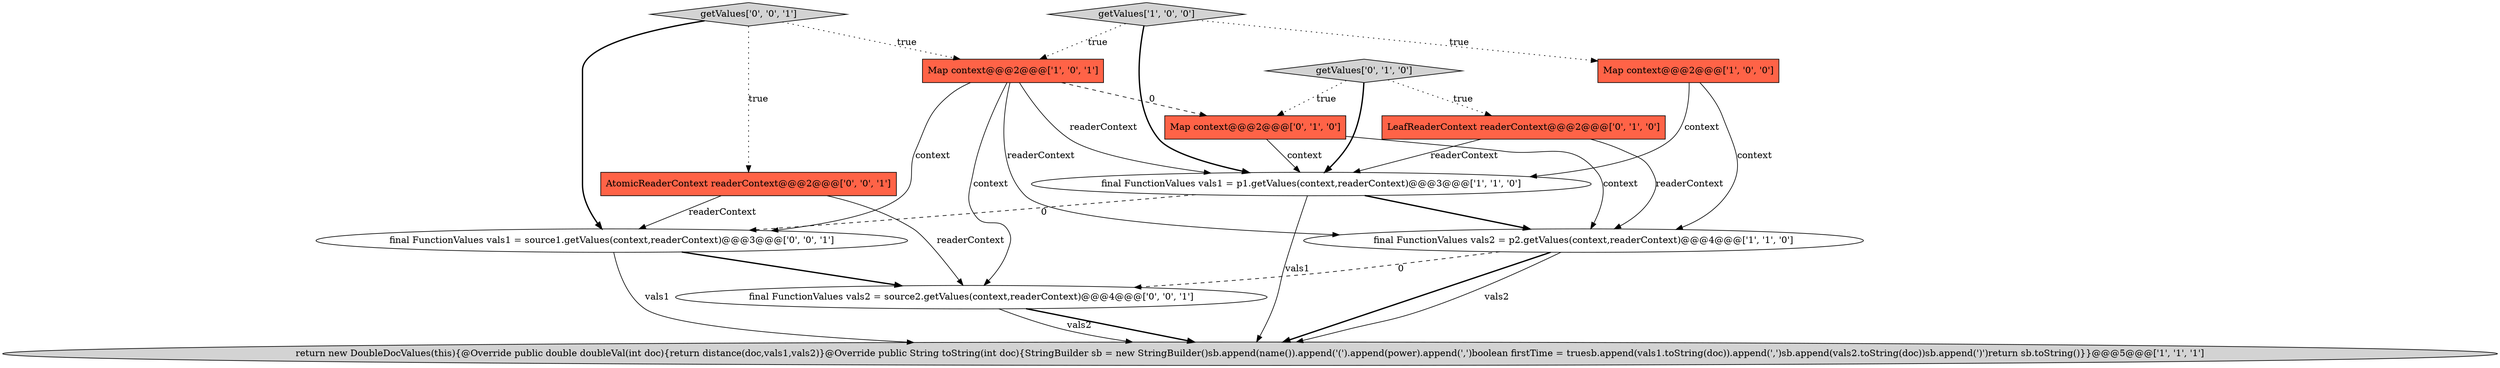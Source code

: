 digraph {
3 [style = filled, label = "Map context@@@2@@@['1', '0', '0']", fillcolor = tomato, shape = box image = "AAA0AAABBB1BBB"];
11 [style = filled, label = "final FunctionValues vals2 = source2.getValues(context,readerContext)@@@4@@@['0', '0', '1']", fillcolor = white, shape = ellipse image = "AAA0AAABBB3BBB"];
4 [style = filled, label = "Map context@@@2@@@['1', '0', '1']", fillcolor = tomato, shape = box image = "AAA0AAABBB1BBB"];
12 [style = filled, label = "getValues['0', '0', '1']", fillcolor = lightgray, shape = diamond image = "AAA0AAABBB3BBB"];
2 [style = filled, label = "getValues['1', '0', '0']", fillcolor = lightgray, shape = diamond image = "AAA0AAABBB1BBB"];
10 [style = filled, label = "final FunctionValues vals1 = source1.getValues(context,readerContext)@@@3@@@['0', '0', '1']", fillcolor = white, shape = ellipse image = "AAA0AAABBB3BBB"];
0 [style = filled, label = "final FunctionValues vals1 = p1.getValues(context,readerContext)@@@3@@@['1', '1', '0']", fillcolor = white, shape = ellipse image = "AAA0AAABBB1BBB"];
8 [style = filled, label = "Map context@@@2@@@['0', '1', '0']", fillcolor = tomato, shape = box image = "AAA1AAABBB2BBB"];
6 [style = filled, label = "LeafReaderContext readerContext@@@2@@@['0', '1', '0']", fillcolor = tomato, shape = box image = "AAA0AAABBB2BBB"];
1 [style = filled, label = "return new DoubleDocValues(this){@Override public double doubleVal(int doc){return distance(doc,vals1,vals2)}@Override public String toString(int doc){StringBuilder sb = new StringBuilder()sb.append(name()).append('(').append(power).append(',')boolean firstTime = truesb.append(vals1.toString(doc)).append(',')sb.append(vals2.toString(doc))sb.append(')')return sb.toString()}}@@@5@@@['1', '1', '1']", fillcolor = lightgray, shape = ellipse image = "AAA0AAABBB1BBB"];
9 [style = filled, label = "AtomicReaderContext readerContext@@@2@@@['0', '0', '1']", fillcolor = tomato, shape = box image = "AAA0AAABBB3BBB"];
5 [style = filled, label = "final FunctionValues vals2 = p2.getValues(context,readerContext)@@@4@@@['1', '1', '0']", fillcolor = white, shape = ellipse image = "AAA0AAABBB1BBB"];
7 [style = filled, label = "getValues['0', '1', '0']", fillcolor = lightgray, shape = diamond image = "AAA0AAABBB2BBB"];
2->3 [style = dotted, label="true"];
3->0 [style = solid, label="context"];
7->6 [style = dotted, label="true"];
4->5 [style = solid, label="readerContext"];
6->5 [style = solid, label="readerContext"];
11->1 [style = bold, label=""];
9->11 [style = solid, label="readerContext"];
8->0 [style = solid, label="context"];
6->0 [style = solid, label="readerContext"];
7->0 [style = bold, label=""];
11->1 [style = solid, label="vals2"];
0->10 [style = dashed, label="0"];
8->5 [style = solid, label="context"];
5->1 [style = bold, label=""];
9->10 [style = solid, label="readerContext"];
2->0 [style = bold, label=""];
12->10 [style = bold, label=""];
5->11 [style = dashed, label="0"];
5->1 [style = solid, label="vals2"];
4->10 [style = solid, label="context"];
2->4 [style = dotted, label="true"];
4->8 [style = dashed, label="0"];
4->0 [style = solid, label="readerContext"];
12->4 [style = dotted, label="true"];
10->1 [style = solid, label="vals1"];
3->5 [style = solid, label="context"];
4->11 [style = solid, label="context"];
7->8 [style = dotted, label="true"];
0->5 [style = bold, label=""];
12->9 [style = dotted, label="true"];
10->11 [style = bold, label=""];
0->1 [style = solid, label="vals1"];
}
